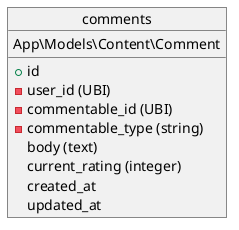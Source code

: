 @startuml
object comments {
    App\Models\Content\Comment
    __
    + id

    - user_id (UBI)
    - commentable_id (UBI)
    - commentable_type (string)

    body (text)
    current_rating (integer)
    created_at
    updated_at
}
@enduml
